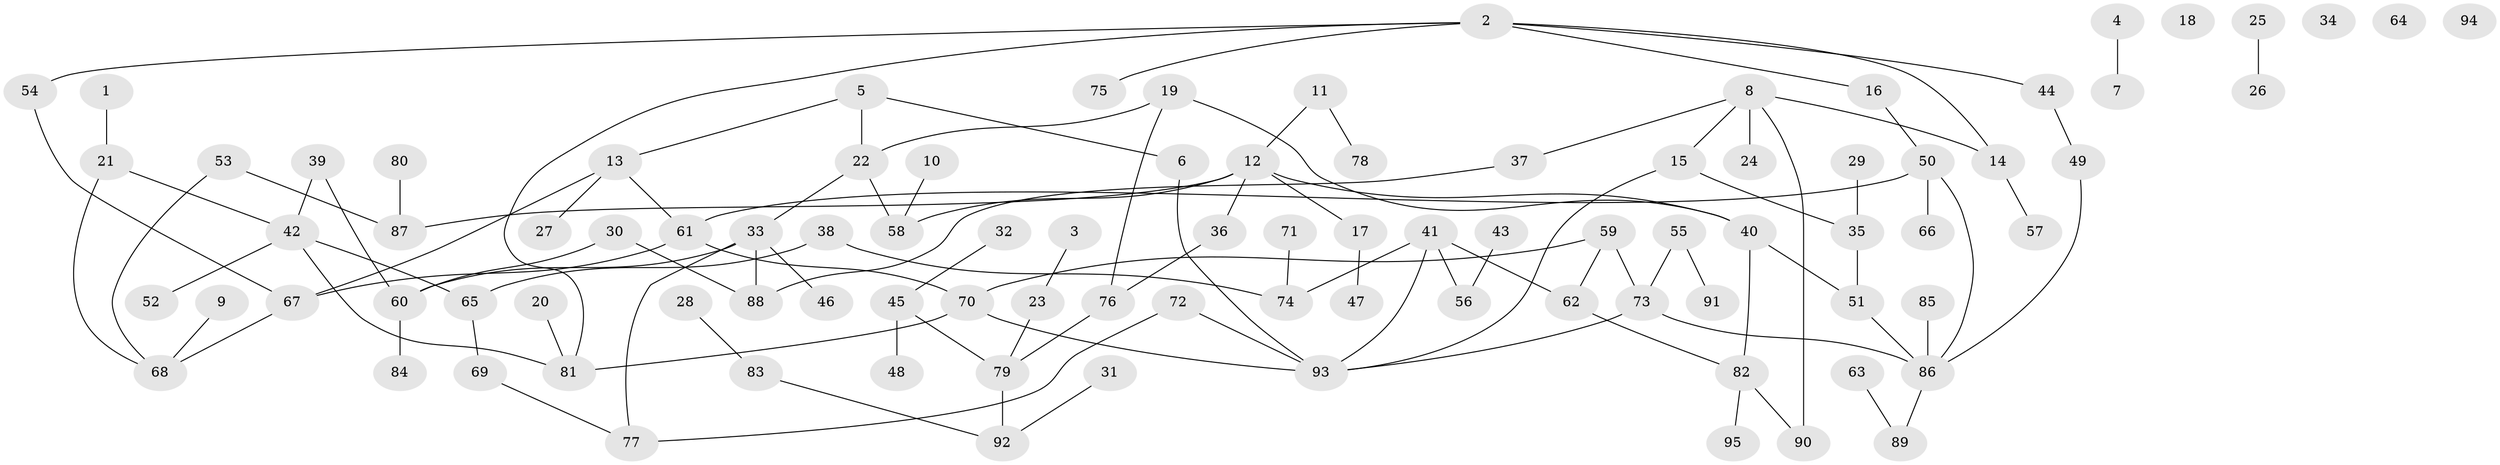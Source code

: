 // Generated by graph-tools (version 1.1) at 2025/33/03/09/25 02:33:51]
// undirected, 95 vertices, 111 edges
graph export_dot {
graph [start="1"]
  node [color=gray90,style=filled];
  1;
  2;
  3;
  4;
  5;
  6;
  7;
  8;
  9;
  10;
  11;
  12;
  13;
  14;
  15;
  16;
  17;
  18;
  19;
  20;
  21;
  22;
  23;
  24;
  25;
  26;
  27;
  28;
  29;
  30;
  31;
  32;
  33;
  34;
  35;
  36;
  37;
  38;
  39;
  40;
  41;
  42;
  43;
  44;
  45;
  46;
  47;
  48;
  49;
  50;
  51;
  52;
  53;
  54;
  55;
  56;
  57;
  58;
  59;
  60;
  61;
  62;
  63;
  64;
  65;
  66;
  67;
  68;
  69;
  70;
  71;
  72;
  73;
  74;
  75;
  76;
  77;
  78;
  79;
  80;
  81;
  82;
  83;
  84;
  85;
  86;
  87;
  88;
  89;
  90;
  91;
  92;
  93;
  94;
  95;
  1 -- 21;
  2 -- 14;
  2 -- 16;
  2 -- 44;
  2 -- 54;
  2 -- 75;
  2 -- 81;
  3 -- 23;
  4 -- 7;
  5 -- 6;
  5 -- 13;
  5 -- 22;
  6 -- 93;
  8 -- 14;
  8 -- 15;
  8 -- 24;
  8 -- 37;
  8 -- 90;
  9 -- 68;
  10 -- 58;
  11 -- 12;
  11 -- 78;
  12 -- 17;
  12 -- 36;
  12 -- 40;
  12 -- 58;
  12 -- 87;
  13 -- 27;
  13 -- 61;
  13 -- 67;
  14 -- 57;
  15 -- 35;
  15 -- 93;
  16 -- 50;
  17 -- 47;
  19 -- 22;
  19 -- 40;
  19 -- 76;
  20 -- 81;
  21 -- 42;
  21 -- 68;
  22 -- 33;
  22 -- 58;
  23 -- 79;
  25 -- 26;
  28 -- 83;
  29 -- 35;
  30 -- 60;
  30 -- 88;
  31 -- 92;
  32 -- 45;
  33 -- 46;
  33 -- 60;
  33 -- 77;
  33 -- 88;
  35 -- 51;
  36 -- 76;
  37 -- 88;
  38 -- 65;
  38 -- 74;
  39 -- 42;
  39 -- 60;
  40 -- 51;
  40 -- 82;
  41 -- 56;
  41 -- 62;
  41 -- 74;
  41 -- 93;
  42 -- 52;
  42 -- 65;
  42 -- 81;
  43 -- 56;
  44 -- 49;
  45 -- 48;
  45 -- 79;
  49 -- 86;
  50 -- 61;
  50 -- 66;
  50 -- 86;
  51 -- 86;
  53 -- 68;
  53 -- 87;
  54 -- 67;
  55 -- 73;
  55 -- 91;
  59 -- 62;
  59 -- 70;
  59 -- 73;
  60 -- 84;
  61 -- 67;
  61 -- 70;
  62 -- 82;
  63 -- 89;
  65 -- 69;
  67 -- 68;
  69 -- 77;
  70 -- 81;
  70 -- 93;
  71 -- 74;
  72 -- 77;
  72 -- 93;
  73 -- 86;
  73 -- 93;
  76 -- 79;
  79 -- 92;
  80 -- 87;
  82 -- 90;
  82 -- 95;
  83 -- 92;
  85 -- 86;
  86 -- 89;
}
